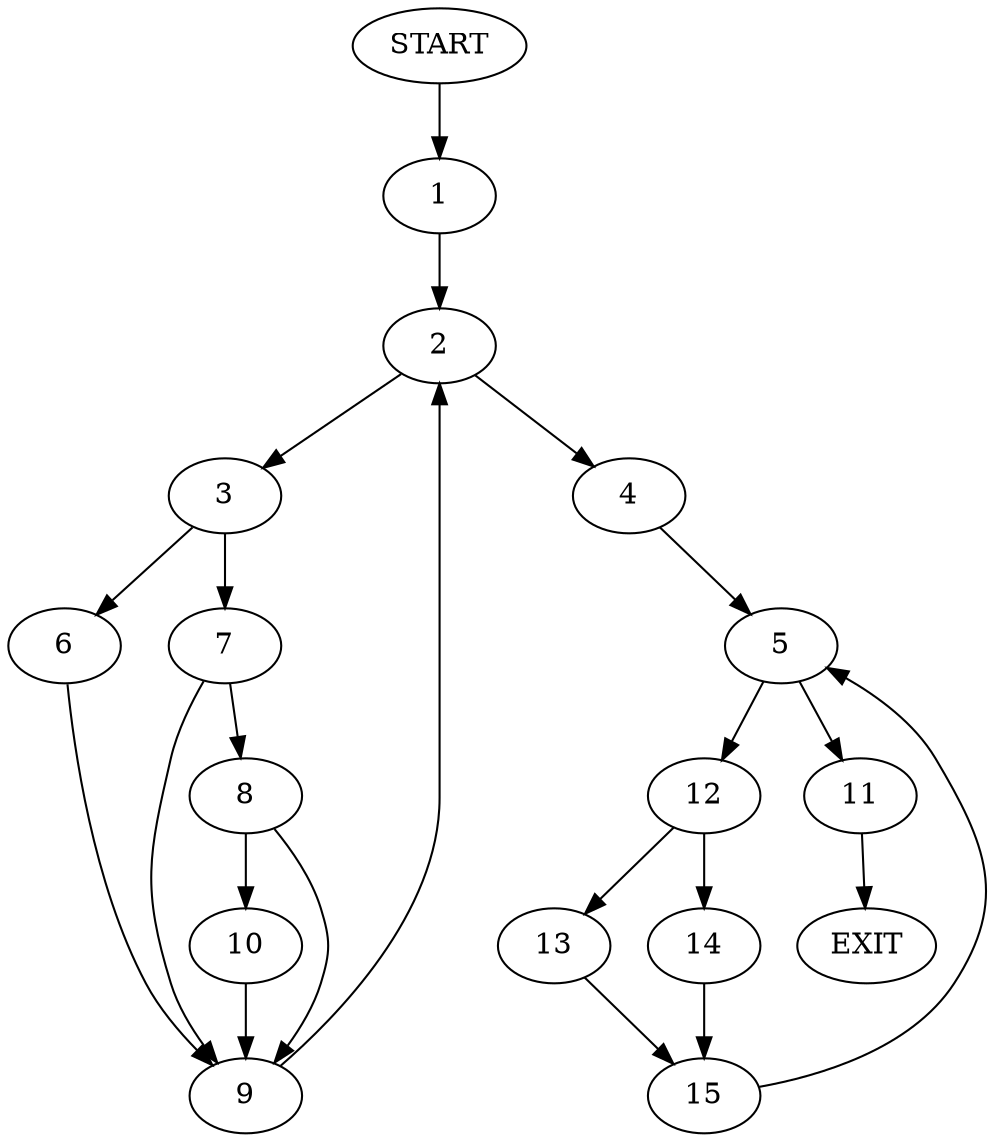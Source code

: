 digraph {
0 [label="START"]
16 [label="EXIT"]
0 -> 1
1 -> 2
2 -> 3
2 -> 4
4 -> 5
3 -> 6
3 -> 7
7 -> 8
7 -> 9
6 -> 9
9 -> 2
8 -> 9
8 -> 10
10 -> 9
5 -> 11
5 -> 12
12 -> 13
12 -> 14
11 -> 16
13 -> 15
14 -> 15
15 -> 5
}
